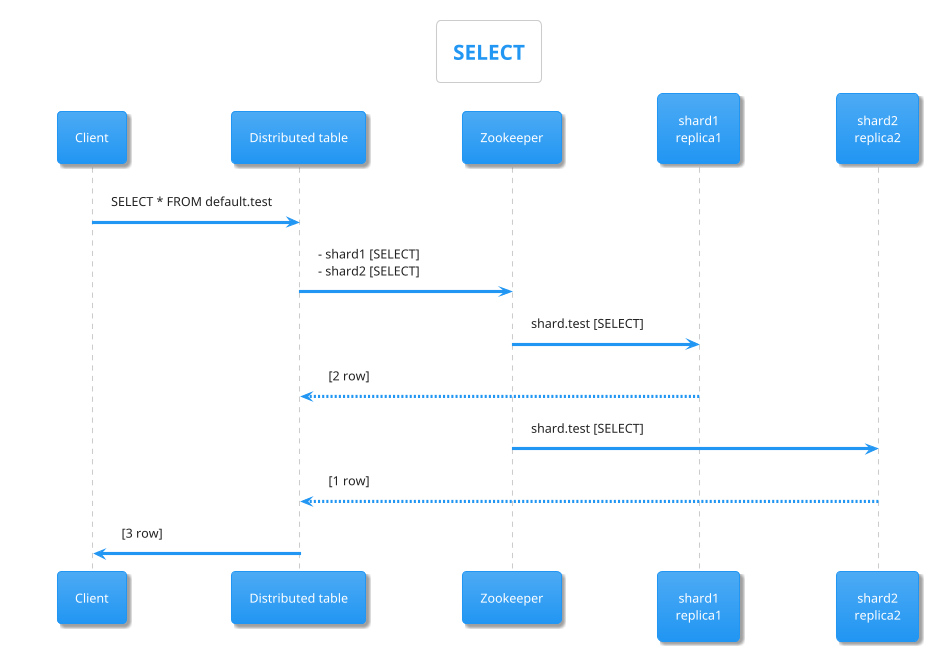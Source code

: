 
@startuml insert
!theme materia
skinparam componentStyle uml2

title SELECT

Client -> "Distributed table": SELECT * FROM default.test

"Distributed table" -> Zookeeper: - shard1 [SELECT]\n- shard2 [SELECT]

Zookeeper -> "shard1\nreplica1": shard.test [SELECT]
"shard1\nreplica1" --> "Distributed table": [2 row]

Zookeeper -> "shard2\nreplica2": shard.test [SELECT]
"shard2\nreplica2" --> "Distributed table": [1 row]

"Distributed table" -> Client: [3 row]

@enduml 
